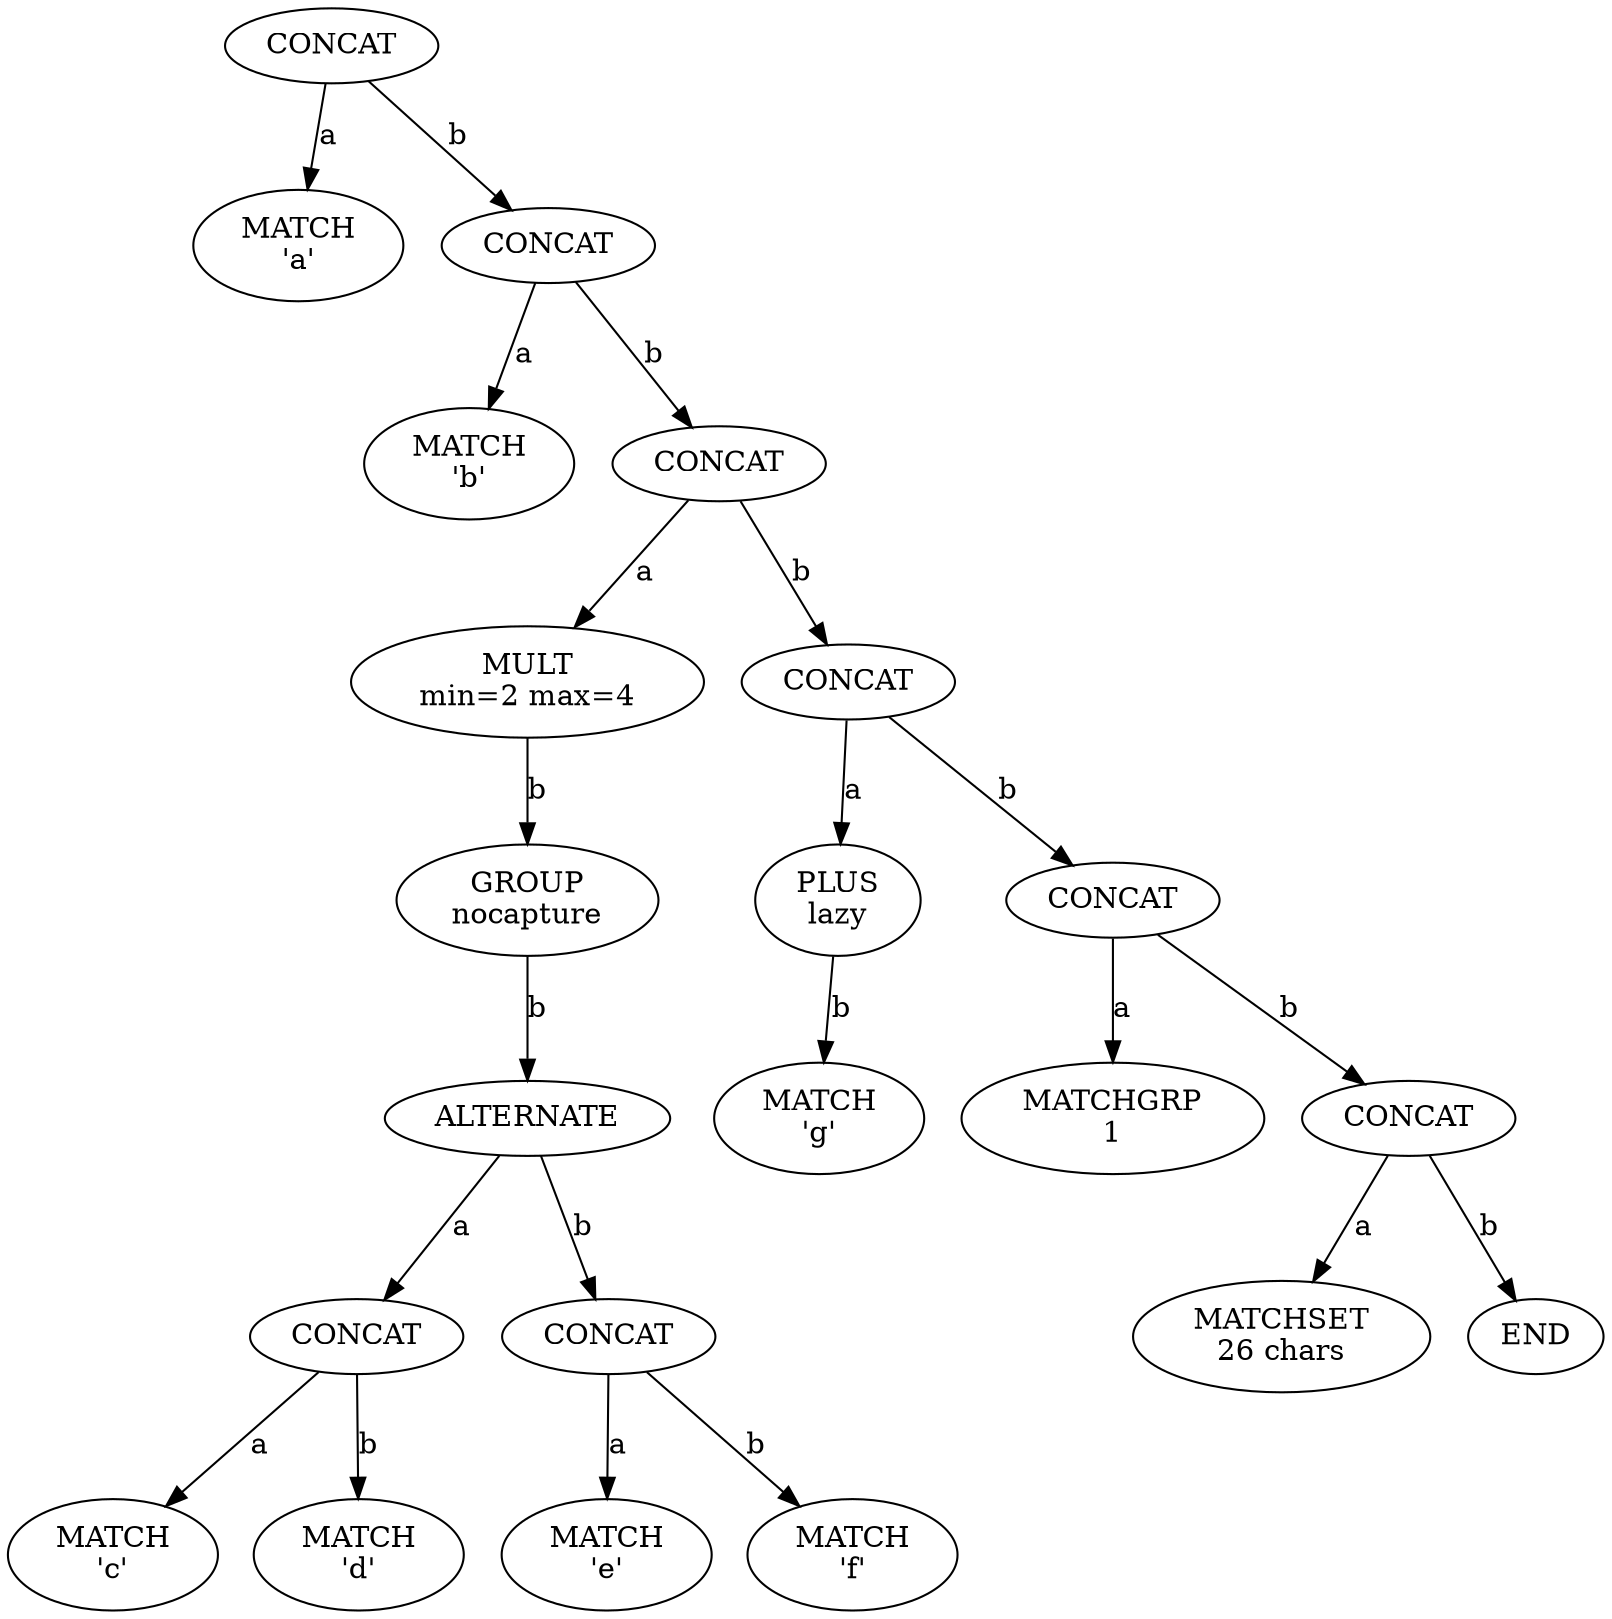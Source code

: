 digraph tree {
    n0xbf5bb7e4f320 [label="CONCAT
"];
    n0xbf5bb7e4f320 -> n0xbf5bb7e4f2c0 [label="a"];
    n0xbf5bb7e4f2c0 [label="MATCH
'a'"];
    n0xbf5bb7e4f320 -> n0xbf5bb7e4f380 [label="b"];
    n0xbf5bb7e4f380 [label="CONCAT
"];
    n0xbf5bb7e4f380 -> n0xbf5bb7e4f2f0 [label="a"];
    n0xbf5bb7e4f2f0 [label="MATCH
'b'"];
    n0xbf5bb7e4f380 -> n0xbf5bb7e4f560 [label="b"];
    n0xbf5bb7e4f560 [label="CONCAT
"];
    n0xbf5bb7e4f560 -> n0xbf5bb7e4f500 [label="a"];
    n0xbf5bb7e4f500 [label="MULT
min=2 max=4"];
    n0xbf5bb7e4f500 -> n0xbf5bb7e4f350 [label="b"];
    n0xbf5bb7e4f350 [label="GROUP
nocapture"];
    n0xbf5bb7e4f350 -> n0xbf5bb7e4f440 [label="b"];
    n0xbf5bb7e4f440 [label="ALTERNATE
"];
    n0xbf5bb7e4f440 -> n0xbf5bb7e4f410 [label="a"];
    n0xbf5bb7e4f410 [label="CONCAT
"];
    n0xbf5bb7e4f410 -> n0xbf5bb7e4f3b0 [label="a"];
    n0xbf5bb7e4f3b0 [label="MATCH
'c'"];
    n0xbf5bb7e4f410 -> n0xbf5bb7e4f3e0 [label="b"];
    n0xbf5bb7e4f3e0 [label="MATCH
'd'"];
    n0xbf5bb7e4f440 -> n0xbf5bb7e4f4d0 [label="b"];
    n0xbf5bb7e4f4d0 [label="CONCAT
"];
    n0xbf5bb7e4f4d0 -> n0xbf5bb7e4f470 [label="a"];
    n0xbf5bb7e4f470 [label="MATCH
'e'"];
    n0xbf5bb7e4f4d0 -> n0xbf5bb7e4f4a0 [label="b"];
    n0xbf5bb7e4f4a0 [label="MATCH
'f'"];
    n0xbf5bb7e4f560 -> n0xbf5bb7e4f5f0 [label="b"];
    n0xbf5bb7e4f5f0 [label="CONCAT
"];
    n0xbf5bb7e4f5f0 -> n0xbf5bb7e4f590 [label="a"];
    n0xbf5bb7e4f590 [label="PLUS
lazy"];
    n0xbf5bb7e4f590 -> n0xbf5bb7e4f530 [label="b"];
    n0xbf5bb7e4f530 [label="MATCH
'g'"];
    n0xbf5bb7e4f5f0 -> n0xbf5bb7e4f650 [label="b"];
    n0xbf5bb7e4f650 [label="CONCAT
"];
    n0xbf5bb7e4f650 -> n0xbf5bb7e4f5c0 [label="a"];
    n0xbf5bb7e4f5c0 [label="MATCHGRP
1"];
    n0xbf5bb7e4f650 -> n0xbf5bb7e4f6d0 [label="b"];
    n0xbf5bb7e4f6d0 [label="CONCAT
"];
    n0xbf5bb7e4f6d0 -> n0xbf5bb7e4f620 [label="a"];
    n0xbf5bb7e4f620 [label="MATCHSET
26 chars"];
    n0xbf5bb7e4f6d0 -> n0xbf5bb7e4f6a0 [label="b"];
    n0xbf5bb7e4f6a0 [label="END
"];
}
